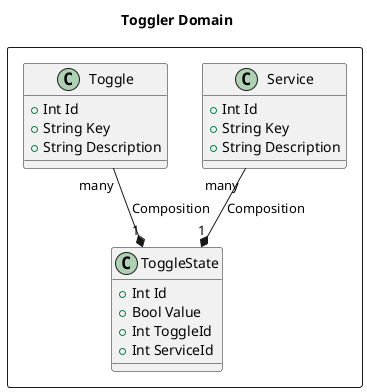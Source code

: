 @startuml TogglerDomain

title Toggler Domain


rectangle {


    class Toggle {
        +Int Id
        +String Key
        +String Description
    }

    class ToggleState {
        +Int Id
        +Bool Value
        +Int ToggleId
        +Int ServiceId
    }

    class Service {
        +Int Id
        +String Key
        +String Description
    }


    ToggleState "1" *-up- "many" Toggle: Composition
    ToggleState "1" *-up- "many" Service: Composition

}



@enduml